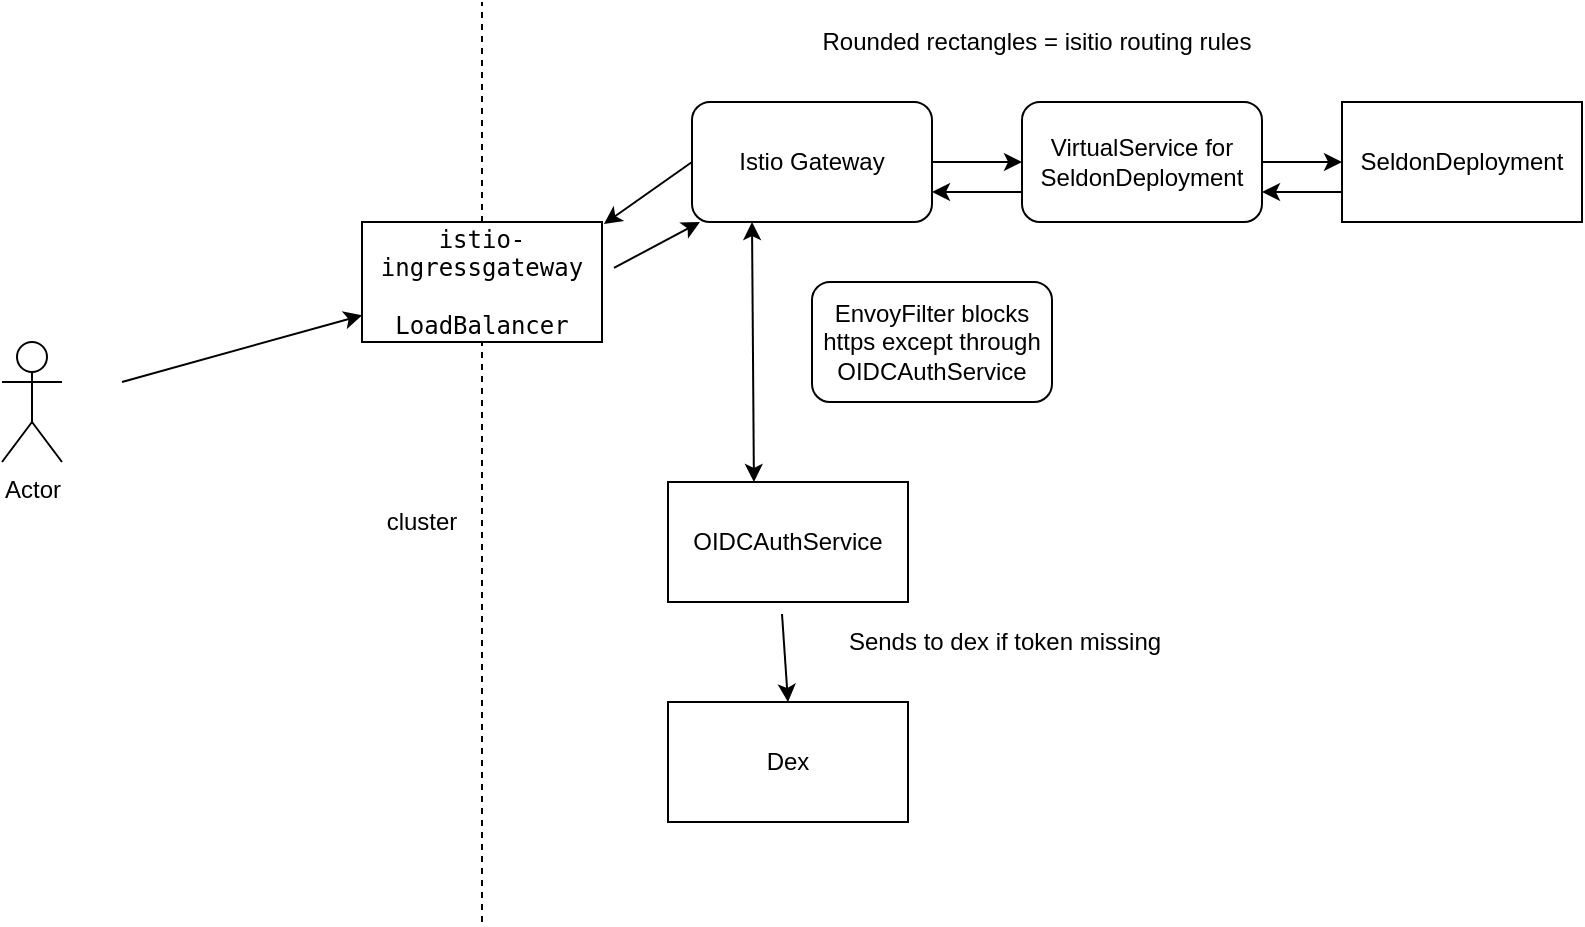 <mxfile version="11.3.1" type="github" pages="1"><diagram id="OI4nqgoWG-v5oteYRDYx" name="Page-1"><mxGraphModel dx="2062" dy="1133" grid="1" gridSize="10" guides="1" tooltips="1" connect="1" arrows="1" fold="1" page="1" pageScale="1" pageWidth="827" pageHeight="1169" math="0" shadow="0"><root><mxCell id="0"/><mxCell id="1" parent="0"/><mxCell id="VStFsKHCJBiPKA8dSZbI-1" value="Actor" style="shape=umlActor;verticalLabelPosition=bottom;labelBackgroundColor=#ffffff;verticalAlign=top;html=1;outlineConnect=0;" vertex="1" parent="1"><mxGeometry x="80" y="200" width="30" height="60" as="geometry"/></mxCell><mxCell id="VStFsKHCJBiPKA8dSZbI-2" value="" style="endArrow=classic;html=1;" edge="1" parent="1" target="VStFsKHCJBiPKA8dSZbI-3"><mxGeometry width="50" height="50" relative="1" as="geometry"><mxPoint x="140" y="220" as="sourcePoint"/><mxPoint x="130" y="300" as="targetPoint"/></mxGeometry></mxCell><mxCell id="VStFsKHCJBiPKA8dSZbI-3" value="&lt;span style=&quot;font-family: monospace&quot;&gt;&lt;span style=&quot;background-color: rgb(255 , 255 , 255)&quot;&gt;istio-ingressgateway&lt;br&gt;&lt;/span&gt;&lt;br&gt;LoadBalancer&lt;br&gt;&lt;/span&gt;" style="rounded=0;whiteSpace=wrap;html=1;" vertex="1" parent="1"><mxGeometry x="260" y="140" width="120" height="60" as="geometry"/></mxCell><mxCell id="VStFsKHCJBiPKA8dSZbI-4" value="" style="endArrow=none;dashed=1;html=1;" edge="1" parent="1" target="VStFsKHCJBiPKA8dSZbI-3"><mxGeometry width="50" height="50" relative="1" as="geometry"><mxPoint x="320" y="490" as="sourcePoint"/><mxPoint x="130" y="300" as="targetPoint"/></mxGeometry></mxCell><mxCell id="VStFsKHCJBiPKA8dSZbI-5" value="" style="endArrow=none;dashed=1;html=1;exitX=0.5;exitY=0;exitDx=0;exitDy=0;" edge="1" parent="1" source="VStFsKHCJBiPKA8dSZbI-3"><mxGeometry width="50" height="50" relative="1" as="geometry"><mxPoint x="80" y="560" as="sourcePoint"/><mxPoint x="320" y="30" as="targetPoint"/></mxGeometry></mxCell><mxCell id="VStFsKHCJBiPKA8dSZbI-6" value="cluster" style="text;html=1;strokeColor=none;fillColor=none;align=center;verticalAlign=middle;whiteSpace=wrap;rounded=0;" vertex="1" parent="1"><mxGeometry x="270" y="280" width="40" height="20" as="geometry"/></mxCell><mxCell id="VStFsKHCJBiPKA8dSZbI-9" value="Istio Gateway" style="rounded=1;whiteSpace=wrap;html=1;" vertex="1" parent="1"><mxGeometry x="425" y="80" width="120" height="60" as="geometry"/></mxCell><mxCell id="VStFsKHCJBiPKA8dSZbI-10" value="VirtualService for SeldonDeployment" style="rounded=1;whiteSpace=wrap;html=1;" vertex="1" parent="1"><mxGeometry x="590" y="80" width="120" height="60" as="geometry"/></mxCell><mxCell id="VStFsKHCJBiPKA8dSZbI-11" value="SeldonDeployment" style="rounded=0;whiteSpace=wrap;html=1;" vertex="1" parent="1"><mxGeometry x="750" y="80" width="120" height="60" as="geometry"/></mxCell><mxCell id="VStFsKHCJBiPKA8dSZbI-12" value="EnvoyFilter blocks https except through OIDCAuthService" style="rounded=1;whiteSpace=wrap;html=1;" vertex="1" parent="1"><mxGeometry x="485" y="170" width="120" height="60" as="geometry"/></mxCell><mxCell id="VStFsKHCJBiPKA8dSZbI-13" value="OIDCAuthService" style="rounded=0;whiteSpace=wrap;html=1;" vertex="1" parent="1"><mxGeometry x="413" y="270" width="120" height="60" as="geometry"/></mxCell><mxCell id="VStFsKHCJBiPKA8dSZbI-14" value="Dex" style="rounded=0;whiteSpace=wrap;html=1;" vertex="1" parent="1"><mxGeometry x="413" y="380" width="120" height="60" as="geometry"/></mxCell><mxCell id="VStFsKHCJBiPKA8dSZbI-15" value="Sends to dex if token missing" style="text;html=1;strokeColor=none;fillColor=none;align=center;verticalAlign=middle;whiteSpace=wrap;rounded=0;" vertex="1" parent="1"><mxGeometry x="473" y="340" width="217" height="20" as="geometry"/></mxCell><mxCell id="VStFsKHCJBiPKA8dSZbI-16" value="" style="endArrow=classic;html=1;entryX=0.5;entryY=0;entryDx=0;entryDy=0;" edge="1" parent="1" target="VStFsKHCJBiPKA8dSZbI-14"><mxGeometry width="50" height="50" relative="1" as="geometry"><mxPoint x="470" y="336" as="sourcePoint"/><mxPoint x="130" y="510" as="targetPoint"/></mxGeometry></mxCell><mxCell id="VStFsKHCJBiPKA8dSZbI-17" value="" style="endArrow=classic;startArrow=classic;html=1;entryX=0.25;entryY=1;entryDx=0;entryDy=0;exitX=0.358;exitY=0;exitDx=0;exitDy=0;exitPerimeter=0;" edge="1" parent="1" source="VStFsKHCJBiPKA8dSZbI-13" target="VStFsKHCJBiPKA8dSZbI-9"><mxGeometry width="50" height="50" relative="1" as="geometry"><mxPoint x="80" y="560" as="sourcePoint"/><mxPoint x="130" y="510" as="targetPoint"/></mxGeometry></mxCell><mxCell id="VStFsKHCJBiPKA8dSZbI-18" value="" style="endArrow=classic;html=1;exitX=1.05;exitY=0.383;exitDx=0;exitDy=0;exitPerimeter=0;" edge="1" parent="1" source="VStFsKHCJBiPKA8dSZbI-3" target="VStFsKHCJBiPKA8dSZbI-9"><mxGeometry width="50" height="50" relative="1" as="geometry"><mxPoint x="80" y="560" as="sourcePoint"/><mxPoint x="130" y="510" as="targetPoint"/></mxGeometry></mxCell><mxCell id="VStFsKHCJBiPKA8dSZbI-19" value="Rounded rectangles = isitio routing rules" style="text;html=1;strokeColor=none;fillColor=none;align=center;verticalAlign=middle;whiteSpace=wrap;rounded=0;" vertex="1" parent="1"><mxGeometry x="425" y="40" width="345" height="20" as="geometry"/></mxCell><mxCell id="VStFsKHCJBiPKA8dSZbI-20" value="" style="endArrow=classic;html=1;exitX=1;exitY=0.5;exitDx=0;exitDy=0;" edge="1" parent="1" source="VStFsKHCJBiPKA8dSZbI-9" target="VStFsKHCJBiPKA8dSZbI-10"><mxGeometry width="50" height="50" relative="1" as="geometry"><mxPoint x="80" y="560" as="sourcePoint"/><mxPoint x="130" y="510" as="targetPoint"/></mxGeometry></mxCell><mxCell id="VStFsKHCJBiPKA8dSZbI-21" value="" style="endArrow=classic;html=1;exitX=1;exitY=0.5;exitDx=0;exitDy=0;" edge="1" parent="1" source="VStFsKHCJBiPKA8dSZbI-10" target="VStFsKHCJBiPKA8dSZbI-11"><mxGeometry width="50" height="50" relative="1" as="geometry"><mxPoint x="80" y="560" as="sourcePoint"/><mxPoint x="130" y="510" as="targetPoint"/></mxGeometry></mxCell><mxCell id="VStFsKHCJBiPKA8dSZbI-22" value="" style="endArrow=classic;html=1;exitX=0;exitY=0.75;exitDx=0;exitDy=0;entryX=1;entryY=0.75;entryDx=0;entryDy=0;" edge="1" parent="1" source="VStFsKHCJBiPKA8dSZbI-11" target="VStFsKHCJBiPKA8dSZbI-10"><mxGeometry width="50" height="50" relative="1" as="geometry"><mxPoint x="80" y="560" as="sourcePoint"/><mxPoint x="130" y="510" as="targetPoint"/></mxGeometry></mxCell><mxCell id="VStFsKHCJBiPKA8dSZbI-23" value="" style="endArrow=classic;html=1;exitX=0;exitY=0.75;exitDx=0;exitDy=0;entryX=1;entryY=0.75;entryDx=0;entryDy=0;" edge="1" parent="1" source="VStFsKHCJBiPKA8dSZbI-10" target="VStFsKHCJBiPKA8dSZbI-9"><mxGeometry width="50" height="50" relative="1" as="geometry"><mxPoint x="80" y="560" as="sourcePoint"/><mxPoint x="130" y="510" as="targetPoint"/></mxGeometry></mxCell><mxCell id="VStFsKHCJBiPKA8dSZbI-24" value="" style="endArrow=classic;html=1;exitX=0;exitY=0.5;exitDx=0;exitDy=0;entryX=1.008;entryY=0.017;entryDx=0;entryDy=0;entryPerimeter=0;" edge="1" parent="1" source="VStFsKHCJBiPKA8dSZbI-9" target="VStFsKHCJBiPKA8dSZbI-3"><mxGeometry width="50" height="50" relative="1" as="geometry"><mxPoint x="80" y="560" as="sourcePoint"/><mxPoint x="130" y="510" as="targetPoint"/></mxGeometry></mxCell></root></mxGraphModel></diagram></mxfile>
